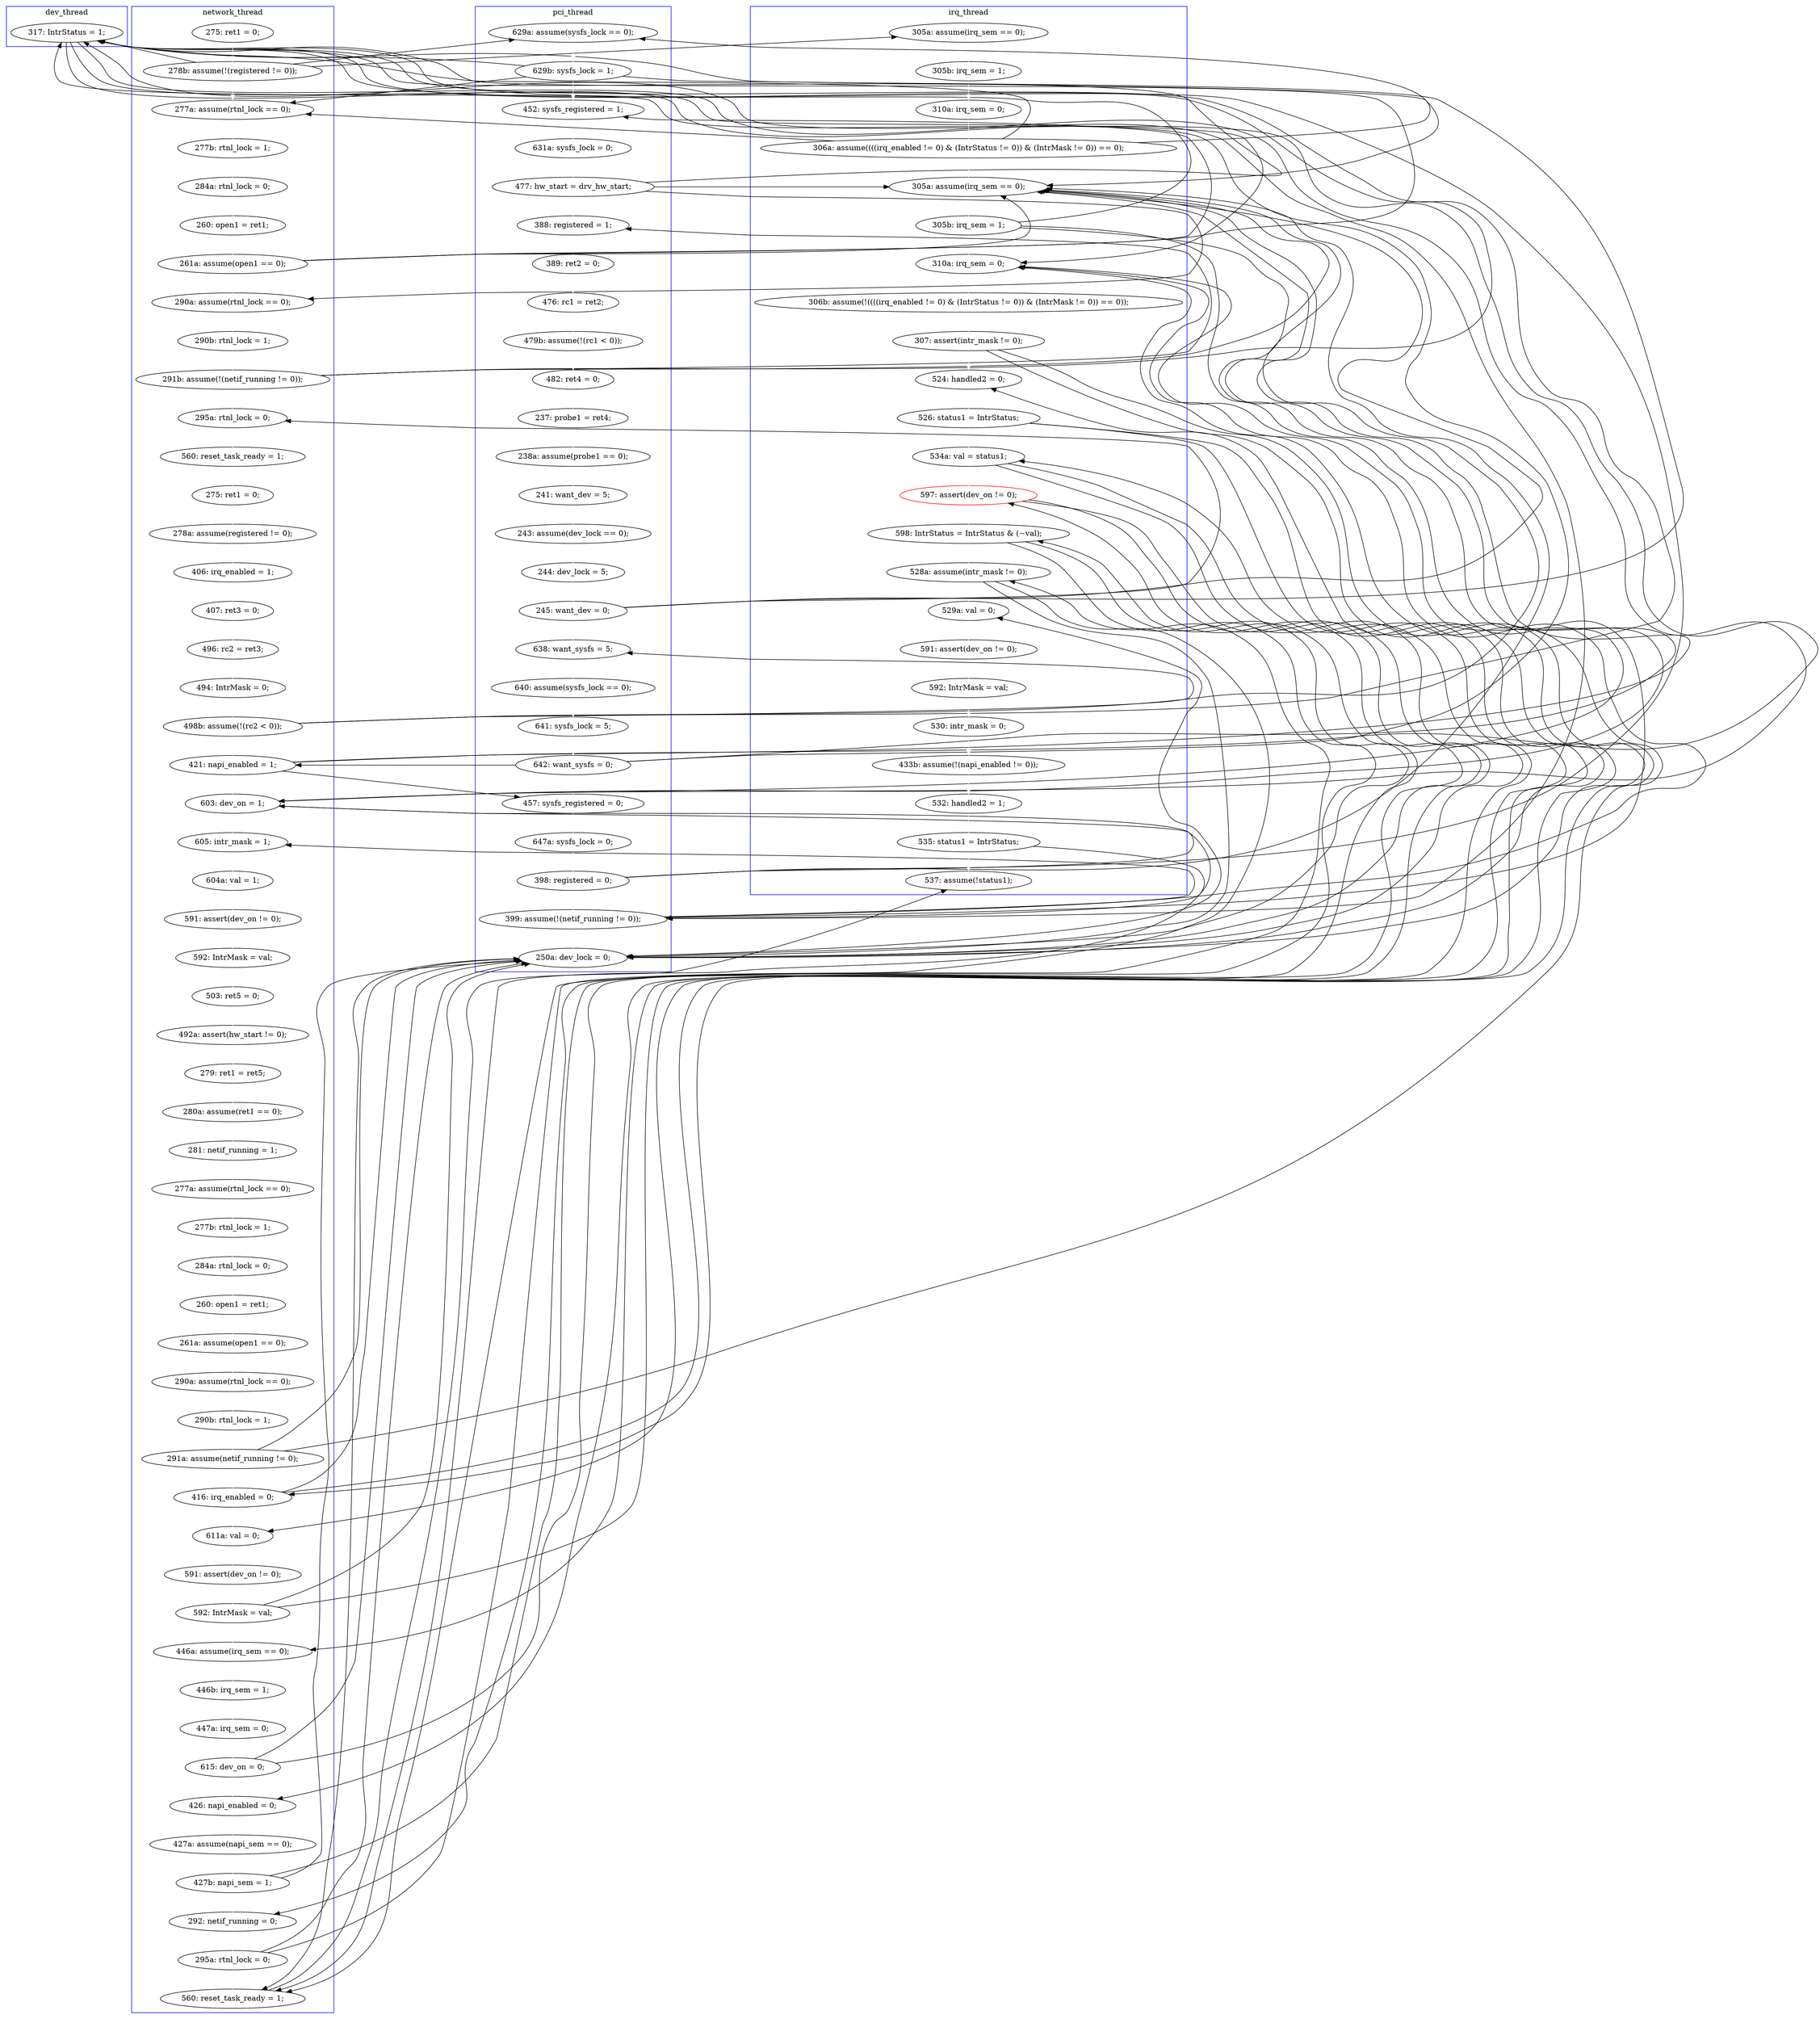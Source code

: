 digraph Counterexample {
	204 -> 205 [color = white, style = solid]
	232 -> 235 [color = black, style = solid, constraint = false]
	137 -> 156 [color = black, style = solid, constraint = false]
	209 -> 211 [color = white, style = solid]
	230 -> 231 [color = white, style = solid]
	140 -> 154 [color = black, style = solid, constraint = false]
	242 -> 244 [color = white, style = solid]
	34 -> 156 [color = black, style = solid, constraint = false]
	231 -> 243 [color = black, style = solid, constraint = false]
	154 -> 155 [color = white, style = solid]
	188 -> 198 [color = white, style = solid]
	77 -> 101 [color = white, style = solid]
	65 -> 67 [color = white, style = solid]
	34 -> 41 [color = black, style = solid, constraint = false]
	196 -> 198 [color = black, style = solid, constraint = false]
	156 -> 159 [color = black, style = solid, constraint = false]
	159 -> 193 [color = black, style = solid, constraint = false]
	244 -> 246 [color = white, style = solid]
	140 -> 158 [color = white, style = solid]
	140 -> 156 [color = black, style = solid, constraint = false]
	69 -> 80 [color = white, style = solid]
	129 -> 131 [color = white, style = solid]
	151 -> 158 [color = black, style = solid, constraint = false]
	80 -> 81 [color = white, style = solid]
	196 -> 243 [color = black, style = solid, constraint = false]
	231 -> 235 [color = white, style = solid]
	198 -> 243 [color = black, style = solid, constraint = false]
	137 -> 140 [color = black, style = solid, constraint = false]
	242 -> 262 [color = black, style = solid, constraint = false]
	53 -> 54 [color = white, style = solid]
	223 -> 243 [color = black, style = solid, constraint = false]
	59 -> 154 [color = black, style = solid, constraint = false]
	69 -> 156 [color = black, style = solid, constraint = false]
	136 -> 137 [color = white, style = solid]
	47 -> 156 [color = black, style = solid, constraint = false]
	156 -> 193 [color = black, style = solid, constraint = false]
	135 -> 136 [color = white, style = solid]
	81 -> 82 [color = white, style = solid]
	229 -> 230 [color = white, style = solid]
	217 -> 218 [color = white, style = solid]
	155 -> 193 [color = white, style = solid]
	67 -> 69 [color = white, style = solid]
	253 -> 255 [color = white, style = solid]
	82 -> 85 [color = white, style = solid]
	87 -> 90 [color = white, style = solid]
	47 -> 154 [color = white, style = solid]
	225 -> 243 [color = black, style = solid, constraint = false]
	196 -> 204 [color = white, style = solid]
	140 -> 143 [color = black, style = solid, constraint = false]
	213 -> 225 [color = white, style = solid]
	242 -> 243 [color = black, style = solid, constraint = false]
	51 -> 65 [color = white, style = solid]
	169 -> 170 [color = white, style = solid]
	225 -> 229 [color = black, style = solid, constraint = false]
	51 -> 154 [color = black, style = solid, constraint = false]
	112 -> 114 [color = white, style = solid]
	59 -> 65 [color = black, style = solid, constraint = false]
	177 -> 178 [color = white, style = solid]
	205 -> 213 [color = white, style = solid]
	161 -> 163 [color = white, style = solid]
	131 -> 156 [color = black, style = solid, constraint = false]
	232 -> 242 [color = white, style = solid]
	236 -> 242 [color = black, style = solid, constraint = false]
	205 -> 209 [color = black, style = solid, constraint = false]
	51 -> 53 [color = black, style = solid, constraint = false]
	133 -> 135 [color = white, style = solid]
	158 -> 159 [color = black, style = solid, constraint = false]
	211 -> 212 [color = white, style = solid]
	69 -> 154 [color = black, style = solid, constraint = false]
	31 -> 34 [color = white, style = solid]
	223 -> 225 [color = black, style = solid, constraint = false]
	188 -> 243 [color = black, style = solid, constraint = false]
	74 -> 75 [color = white, style = solid]
	179 -> 182 [color = white, style = solid]
	131 -> 140 [color = white, style = solid]
	168 -> 169 [color = white, style = solid]
	131 -> 133 [color = black, style = solid, constraint = false]
	246 -> 247 [color = white, style = solid]
	262 -> 266 [color = black, style = solid, constraint = false]
	151 -> 156 [color = black, style = solid, constraint = false]
	213 -> 243 [color = black, style = solid, constraint = false]
	131 -> 154 [color = black, style = solid, constraint = false]
	90 -> 91 [color = white, style = solid]
	163 -> 164 [color = white, style = solid]
	125 -> 126 [color = white, style = solid]
	77 -> 156 [color = black, style = solid, constraint = false]
	198 -> 209 [color = white, style = solid]
	164 -> 168 [color = white, style = solid]
	42 -> 43 [color = white, style = solid]
	158 -> 160 [color = white, style = solid]
	235 -> 236 [color = white, style = solid]
	155 -> 158 [color = black, style = solid, constraint = false]
	94 -> 154 [color = black, style = solid, constraint = false]
	213 -> 217 [color = black, style = solid, constraint = false]
	137 -> 143 [color = white, style = solid]
	256 -> 266 [color = white, style = solid]
	231 -> 232 [color = black, style = solid, constraint = false]
	41 -> 42 [color = white, style = solid]
	175 -> 176 [color = white, style = solid]
	56 -> 59 [color = white, style = solid]
	249 -> 253 [color = white, style = solid]
	160 -> 161 [color = white, style = solid]
	34 -> 50 [color = black, style = solid, constraint = false]
	155 -> 159 [color = black, style = solid, constraint = false]
	137 -> 154 [color = black, style = solid, constraint = false]
	178 -> 179 [color = white, style = solid]
	158 -> 193 [color = black, style = solid, constraint = false]
	256 -> 262 [color = black, style = solid, constraint = false]
	50 -> 51 [color = white, style = solid]
	219 -> 223 [color = white, style = solid]
	193 -> 195 [color = white, style = solid]
	77 -> 154 [color = black, style = solid, constraint = false]
	170 -> 173 [color = white, style = solid]
	94 -> 156 [color = black, style = solid, constraint = false]
	182 -> 185 [color = white, style = solid]
	151 -> 154 [color = black, style = solid, constraint = false]
	143 -> 145 [color = white, style = solid]
	85 -> 86 [color = white, style = solid]
	91 -> 92 [color = white, style = solid]
	247 -> 249 [color = white, style = solid]
	195 -> 196 [color = white, style = solid]
	236 -> 243 [color = black, style = solid, constraint = false]
	225 -> 232 [color = white, style = solid]
	159 -> 243 [color = white, style = solid]
	236 -> 262 [color = white, style = solid]
	86 -> 87 [color = white, style = solid]
	93 -> 94 [color = white, style = solid]
	55 -> 56 [color = white, style = solid]
	145 -> 151 [color = white, style = solid]
	54 -> 55 [color = white, style = solid]
	198 -> 204 [color = black, style = solid, constraint = false]
	43 -> 47 [color = white, style = solid]
	212 -> 213 [color = black, style = solid, constraint = false]
	94 -> 101 [color = black, style = solid, constraint = false]
	212 -> 243 [color = black, style = solid, constraint = false]
	173 -> 175 [color = white, style = solid]
	223 -> 229 [color = white, style = solid]
	101 -> 106 [color = white, style = solid]
	75 -> 77 [color = white, style = solid]
	212 -> 217 [color = white, style = solid]
	69 -> 74 [color = black, style = solid, constraint = false]
	156 -> 158 [color = black, style = solid, constraint = false]
	151 -> 159 [color = white, style = solid]
	77 -> 80 [color = black, style = solid, constraint = false]
	205 -> 243 [color = black, style = solid, constraint = false]
	176 -> 177 [color = white, style = solid]
	51 -> 156 [color = black, style = solid, constraint = false]
	106 -> 112 [color = white, style = solid]
	218 -> 219 [color = white, style = solid]
	114 -> 124 [color = white, style = solid]
	34 -> 53 [color = white, style = solid]
	243 -> 262 [color = black, style = solid, constraint = false]
	59 -> 74 [color = white, style = solid]
	185 -> 186 [color = white, style = solid]
	186 -> 188 [color = white, style = solid]
	159 -> 160 [color = black, style = solid, constraint = false]
	232 -> 243 [color = black, style = solid, constraint = false]
	255 -> 256 [color = white, style = solid]
	124 -> 125 [color = white, style = solid]
	188 -> 193 [color = black, style = solid, constraint = false]
	47 -> 53 [color = black, style = solid, constraint = false]
	59 -> 156 [color = black, style = solid, constraint = false]
	243 -> 244 [color = black, style = solid, constraint = false]
	94 -> 133 [color = white, style = solid]
	155 -> 156 [color = black, style = solid, constraint = false]
	92 -> 93 [color = white, style = solid]
	47 -> 50 [color = black, style = solid, constraint = false]
	126 -> 129 [color = white, style = solid]
	subgraph cluster7 {
		label = dev_thread
		color = blue
		156  [label = "317: IntrStatus = 1;"]
	}
	subgraph cluster1 {
		label = pci_thread
		color = blue
		69  [label = "477: hw_start = drv_hw_start;"]
		51  [label = "629b: sysfs_lock = 1;"]
		67  [label = "631a: sysfs_lock = 0;"]
		80  [label = "388: registered = 1;"]
		86  [label = "482: ret4 = 0;"]
		81  [label = "389: ret2 = 0;"]
		94  [label = "245: want_dev = 0;"]
		145  [label = "647a: sysfs_lock = 0;"]
		92  [label = "243: assume(dev_lock == 0);"]
		87  [label = "237: probe1 = ret4;"]
		90  [label = "238a: assume(probe1 == 0);"]
		50  [label = "629a: assume(sysfs_lock == 0);"]
		137  [label = "642: want_sysfs = 0;"]
		135  [label = "640: assume(sysfs_lock == 0);"]
		159  [label = "399: assume(!(netif_running != 0));"]
		93  [label = "244: dev_lock = 5;"]
		143  [label = "457: sysfs_registered = 0;"]
		91  [label = "241: want_dev = 5;"]
		133  [label = "638: want_sysfs = 5;"]
		65  [label = "452: sysfs_registered = 1;"]
		82  [label = "476: rc1 = ret2;"]
		243  [label = "250a: dev_lock = 0;"]
		151  [label = "398: registered = 0;"]
		85  [label = "479b: assume(!(rc1 < 0));"]
		136  [label = "641: sysfs_lock = 5;"]
	}
	subgraph cluster3 {
		label = irq_thread
		color = blue
		193  [label = "310a: irq_sem = 0;"]
		246  [label = "591: assert(dev_on != 0);"]
		247  [label = "592: IntrMask = val;"]
		253  [label = "433b: assume(!(napi_enabled != 0));"]
		195  [label = "306b: assume(!((((irq_enabled != 0) & (IntrStatus != 0)) & (IntrMask != 0)) == 0));"]
		196  [label = "307: assert(intr_mask != 0);"]
		249  [label = "530: intr_mask = 0;"]
		213  [label = "534a: val = status1;"]
		155  [label = "305b: irq_sem = 1;"]
		154  [label = "305a: assume(irq_sem == 0);"]
		256  [label = "535: status1 = IntrStatus;"]
		232  [label = "598: IntrStatus = IntrStatus & (~val);"]
		242  [label = "528a: assume(intr_mask != 0);"]
		255  [label = "532: handled2 = 1;"]
		244  [label = "529a: val = 0;"]
		43  [label = "310a: irq_sem = 0;"]
		204  [label = "524: handled2 = 0;"]
		41  [label = "305a: assume(irq_sem == 0);"]
		266  [label = "537: assume(!status1);"]
		225  [label = "597: assert(dev_on != 0);", color = red]
		42  [label = "305b: irq_sem = 1;"]
		205  [label = "526: status1 = IntrStatus;"]
		47  [label = "306a: assume((((irq_enabled != 0) & (IntrStatus != 0)) & (IntrMask != 0)) == 0);"]
	}
	subgraph cluster2 {
		label = network_thread
		color = blue
		53  [label = "277a: assume(rtnl_lock == 0);"]
		179  [label = "260: open1 = ret1;"]
		219  [label = "447a: irq_sem = 0;"]
		235  [label = "292: netif_running = 0;"]
		209  [label = "611a: val = 0;"]
		124  [label = "406: irq_enabled = 1;"]
		169  [label = "492a: assert(hw_start != 0);"]
		217  [label = "446a: assume(irq_sem == 0);"]
		126  [label = "496: rc2 = ret3;"]
		131  [label = "498b: assume(!(rc2 < 0));"]
		140  [label = "421: napi_enabled = 1;"]
		262  [label = "560: reset_task_ready = 1;"]
		176  [label = "277a: assume(rtnl_lock == 0);"]
		229  [label = "426: napi_enabled = 0;"]
		182  [label = "261a: assume(open1 == 0);"]
		175  [label = "281: netif_running = 1;"]
		101  [label = "295a: rtnl_lock = 0;"]
		236  [label = "295a: rtnl_lock = 0;"]
		211  [label = "591: assert(dev_on != 0);"]
		59  [label = "261a: assume(open1 == 0);"]
		129  [label = "494: IntrMask = 0;"]
		31  [label = "275: ret1 = 0;"]
		125  [label = "407: ret3 = 0;"]
		212  [label = "592: IntrMask = val;"]
		218  [label = "446b: irq_sem = 1;"]
		188  [label = "291a: assume(netif_running != 0);"]
		75  [label = "290b: rtnl_lock = 1;"]
		164  [label = "592: IntrMask = val;"]
		173  [label = "280a: assume(ret1 == 0);"]
		185  [label = "290a: assume(rtnl_lock == 0);"]
		56  [label = "260: open1 = ret1;"]
		114  [label = "278a: assume(registered != 0);"]
		158  [label = "603: dev_on = 1;"]
		74  [label = "290a: assume(rtnl_lock == 0);"]
		168  [label = "503: ret5 = 0;"]
		77  [label = "291b: assume(!(netif_running != 0));"]
		54  [label = "277b: rtnl_lock = 1;"]
		230  [label = "427a: assume(napi_sem == 0);"]
		186  [label = "290b: rtnl_lock = 1;"]
		106  [label = "560: reset_task_ready = 1;"]
		223  [label = "615: dev_on = 0;"]
		231  [label = "427b: napi_sem = 1;"]
		161  [label = "604a: val = 1;"]
		55  [label = "284a: rtnl_lock = 0;"]
		178  [label = "284a: rtnl_lock = 0;"]
		170  [label = "279: ret1 = ret5;"]
		160  [label = "605: intr_mask = 1;"]
		198  [label = "416: irq_enabled = 0;"]
		34  [label = "278b: assume(!(registered != 0));"]
		177  [label = "277b: rtnl_lock = 1;"]
		112  [label = "275: ret1 = 0;"]
		163  [label = "591: assert(dev_on != 0);"]
	}
}